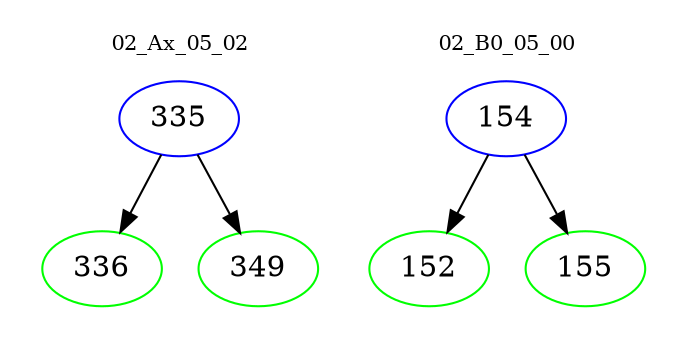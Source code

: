 digraph{
subgraph cluster_0 {
color = white
label = "02_Ax_05_02";
fontsize=10;
T0_335 [label="335", color="blue"]
T0_335 -> T0_336 [color="black"]
T0_336 [label="336", color="green"]
T0_335 -> T0_349 [color="black"]
T0_349 [label="349", color="green"]
}
subgraph cluster_1 {
color = white
label = "02_B0_05_00";
fontsize=10;
T1_154 [label="154", color="blue"]
T1_154 -> T1_152 [color="black"]
T1_152 [label="152", color="green"]
T1_154 -> T1_155 [color="black"]
T1_155 [label="155", color="green"]
}
}
